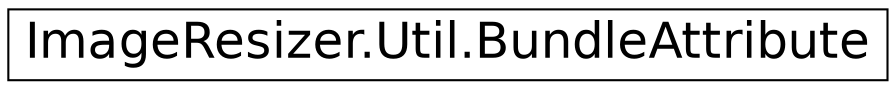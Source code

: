 digraph G
{
  edge [fontname="Helvetica",fontsize="24",labelfontname="Helvetica",labelfontsize="24"];
  node [fontname="Helvetica",fontsize="24",shape=record];
  rankdir="LR";
  Node1 [label="ImageResizer.Util.BundleAttribute",height=0.2,width=0.4,color="black", fillcolor="white", style="filled",URL="$class_image_resizer_1_1_util_1_1_bundle_attribute.html"];
}
